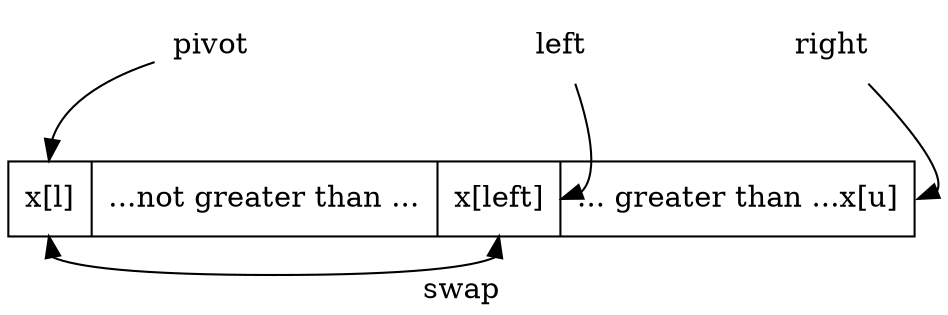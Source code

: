 digraph G{
	margin="0"
	node[shape=record]
        lst[label="<p> x[l] | ...not greater than ... | <left> x[left] | <right> ... greater than ...x[u]"];
        pivot[shape=plaintext];
        left[shape=plaintext];
        right[shape=plaintext];
        pivot->lst:p;
        left->lst:left:e;
        right->lst:right:e;
        lst:p:s->lst:left:s[label="swap", dir="both"];
	{rank=same pivot->left->right[style=invis]}
}
